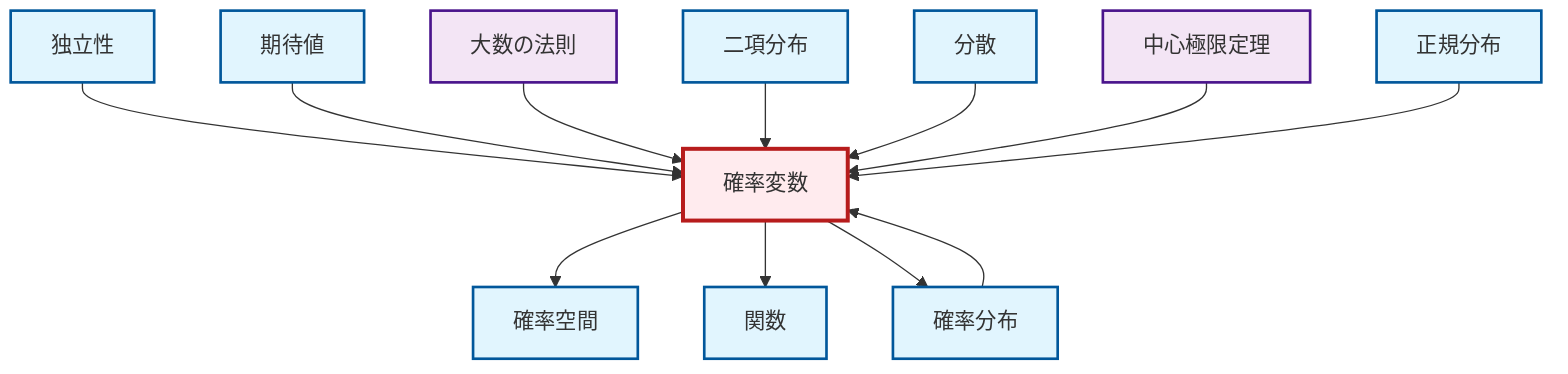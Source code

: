 graph TD
    classDef definition fill:#e1f5fe,stroke:#01579b,stroke-width:2px
    classDef theorem fill:#f3e5f5,stroke:#4a148c,stroke-width:2px
    classDef axiom fill:#fff3e0,stroke:#e65100,stroke-width:2px
    classDef example fill:#e8f5e9,stroke:#1b5e20,stroke-width:2px
    classDef current fill:#ffebee,stroke:#b71c1c,stroke-width:3px
    def-variance["分散"]:::definition
    thm-central-limit["中心極限定理"]:::theorem
    def-binomial-distribution["二項分布"]:::definition
    def-independence["独立性"]:::definition
    def-random-variable["確率変数"]:::definition
    def-function["関数"]:::definition
    def-expectation["期待値"]:::definition
    def-probability-space["確率空間"]:::definition
    def-probability-distribution["確率分布"]:::definition
    def-normal-distribution["正規分布"]:::definition
    thm-law-of-large-numbers["大数の法則"]:::theorem
    def-independence --> def-random-variable
    def-expectation --> def-random-variable
    thm-law-of-large-numbers --> def-random-variable
    def-random-variable --> def-probability-space
    def-binomial-distribution --> def-random-variable
    def-variance --> def-random-variable
    def-probability-distribution --> def-random-variable
    def-random-variable --> def-function
    thm-central-limit --> def-random-variable
    def-random-variable --> def-probability-distribution
    def-normal-distribution --> def-random-variable
    class def-random-variable current